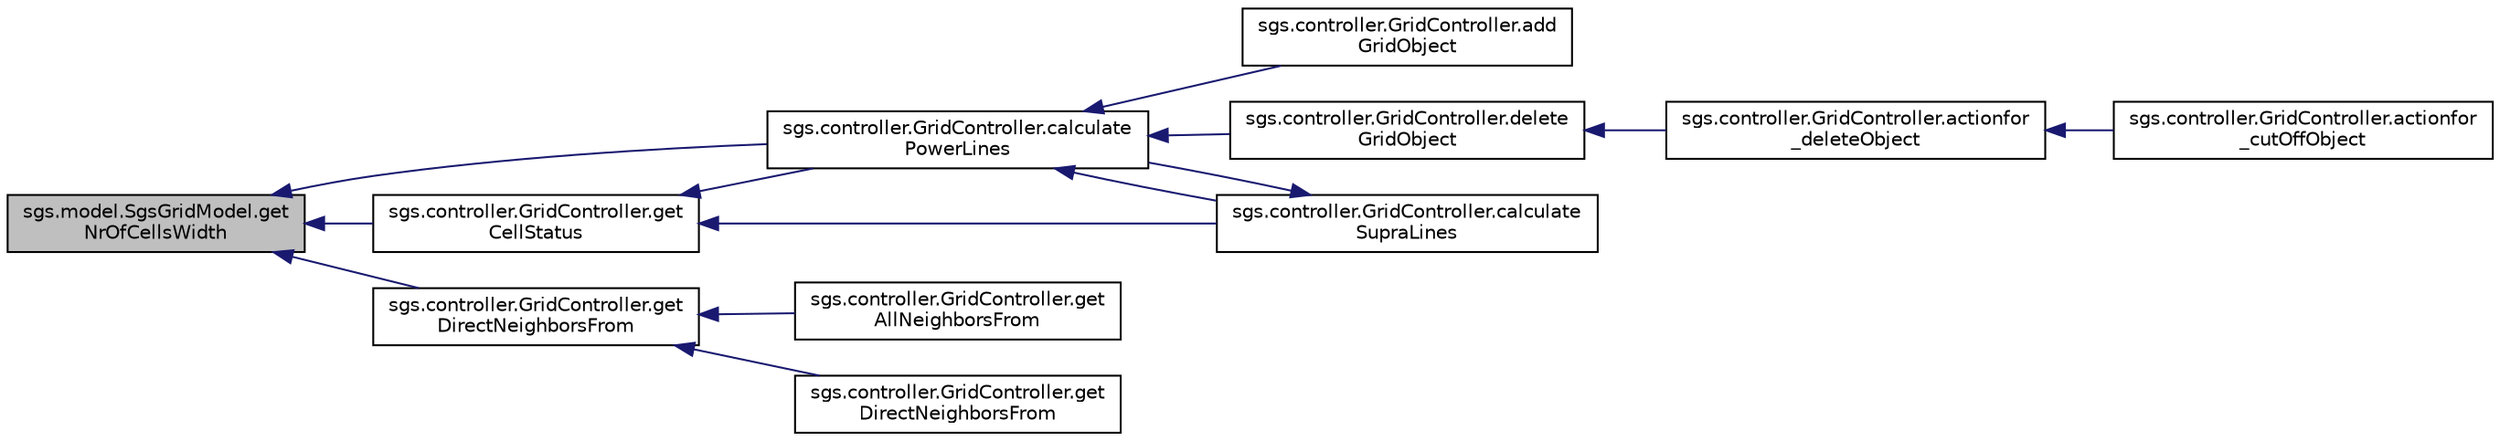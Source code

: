 digraph "sgs.model.SgsGridModel.getNrOfCellsWidth"
{
  edge [fontname="Helvetica",fontsize="10",labelfontname="Helvetica",labelfontsize="10"];
  node [fontname="Helvetica",fontsize="10",shape=record];
  rankdir="LR";
  Node1 [label="sgs.model.SgsGridModel.get\lNrOfCellsWidth",height=0.2,width=0.4,color="black", fillcolor="grey75", style="filled" fontcolor="black"];
  Node1 -> Node2 [dir="back",color="midnightblue",fontsize="10",style="solid"];
  Node2 [label="sgs.controller.GridController.calculate\lPowerLines",height=0.2,width=0.4,color="black", fillcolor="white", style="filled",URL="$classsgs_1_1controller_1_1_grid_controller.html#ae777470ebfbeb7842b92a4ffa2346876"];
  Node2 -> Node3 [dir="back",color="midnightblue",fontsize="10",style="solid"];
  Node3 [label="sgs.controller.GridController.add\lGridObject",height=0.2,width=0.4,color="black", fillcolor="white", style="filled",URL="$classsgs_1_1controller_1_1_grid_controller.html#ad47df913c488e5483a2d6e51645e115c"];
  Node2 -> Node4 [dir="back",color="midnightblue",fontsize="10",style="solid"];
  Node4 [label="sgs.controller.GridController.calculate\lSupraLines",height=0.2,width=0.4,color="black", fillcolor="white", style="filled",URL="$classsgs_1_1controller_1_1_grid_controller.html#aa027456957639536e48a5c9edf13224c"];
  Node4 -> Node2 [dir="back",color="midnightblue",fontsize="10",style="solid"];
  Node2 -> Node5 [dir="back",color="midnightblue",fontsize="10",style="solid"];
  Node5 [label="sgs.controller.GridController.delete\lGridObject",height=0.2,width=0.4,color="black", fillcolor="white", style="filled",URL="$classsgs_1_1controller_1_1_grid_controller.html#a7ae273666f77869f15f20f960d598a14"];
  Node5 -> Node6 [dir="back",color="midnightblue",fontsize="10",style="solid"];
  Node6 [label="sgs.controller.GridController.actionfor\l_deleteObject",height=0.2,width=0.4,color="black", fillcolor="white", style="filled",URL="$classsgs_1_1controller_1_1_grid_controller.html#a4fad26034fb868c4c30f94a4d32e39c9"];
  Node6 -> Node7 [dir="back",color="midnightblue",fontsize="10",style="solid"];
  Node7 [label="sgs.controller.GridController.actionfor\l_cutOffObject",height=0.2,width=0.4,color="black", fillcolor="white", style="filled",URL="$classsgs_1_1controller_1_1_grid_controller.html#ac0e573c584ad96bad9abc43498d5ca6a"];
  Node1 -> Node8 [dir="back",color="midnightblue",fontsize="10",style="solid"];
  Node8 [label="sgs.controller.GridController.get\lCellStatus",height=0.2,width=0.4,color="black", fillcolor="white", style="filled",URL="$classsgs_1_1controller_1_1_grid_controller.html#aad3f0a004b73427c07949e67dd1f7ba0"];
  Node8 -> Node2 [dir="back",color="midnightblue",fontsize="10",style="solid"];
  Node8 -> Node4 [dir="back",color="midnightblue",fontsize="10",style="solid"];
  Node1 -> Node9 [dir="back",color="midnightblue",fontsize="10",style="solid"];
  Node9 [label="sgs.controller.GridController.get\lDirectNeighborsFrom",height=0.2,width=0.4,color="black", fillcolor="white", style="filled",URL="$classsgs_1_1controller_1_1_grid_controller.html#a17ab80fb364ca37e00b2e51d51749be8"];
  Node9 -> Node10 [dir="back",color="midnightblue",fontsize="10",style="solid"];
  Node10 [label="sgs.controller.GridController.get\lAllNeighborsFrom",height=0.2,width=0.4,color="black", fillcolor="white", style="filled",URL="$classsgs_1_1controller_1_1_grid_controller.html#ab328ef11d6524d4cccdef6c183bcfc1b"];
  Node9 -> Node11 [dir="back",color="midnightblue",fontsize="10",style="solid"];
  Node11 [label="sgs.controller.GridController.get\lDirectNeighborsFrom",height=0.2,width=0.4,color="black", fillcolor="white", style="filled",URL="$classsgs_1_1controller_1_1_grid_controller.html#af9c4b0e1c87a9cc3fbefb413b9c5e095"];
}
